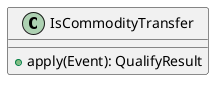 @startuml

    class IsCommodityTransfer [[IsCommodityTransfer.html]] {
        +apply(Event): QualifyResult
    }

@enduml
